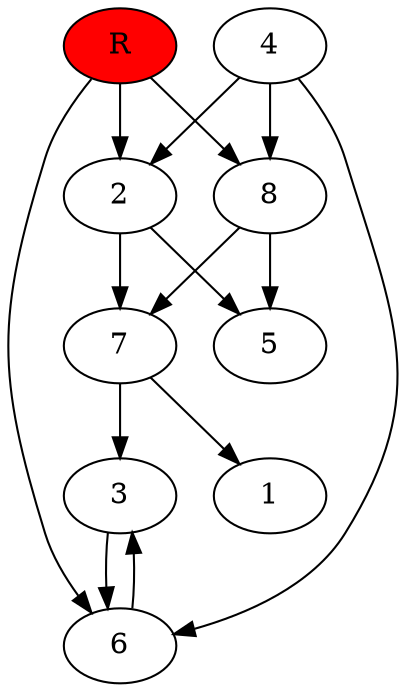 digraph prb18755 {
	1
	2
	3
	4
	5
	6
	7
	8
	R [fillcolor="#ff0000" style=filled]
	2 -> 5
	2 -> 7
	3 -> 6
	4 -> 2
	4 -> 6
	4 -> 8
	6 -> 3
	7 -> 1
	7 -> 3
	8 -> 5
	8 -> 7
	R -> 2
	R -> 6
	R -> 8
}
